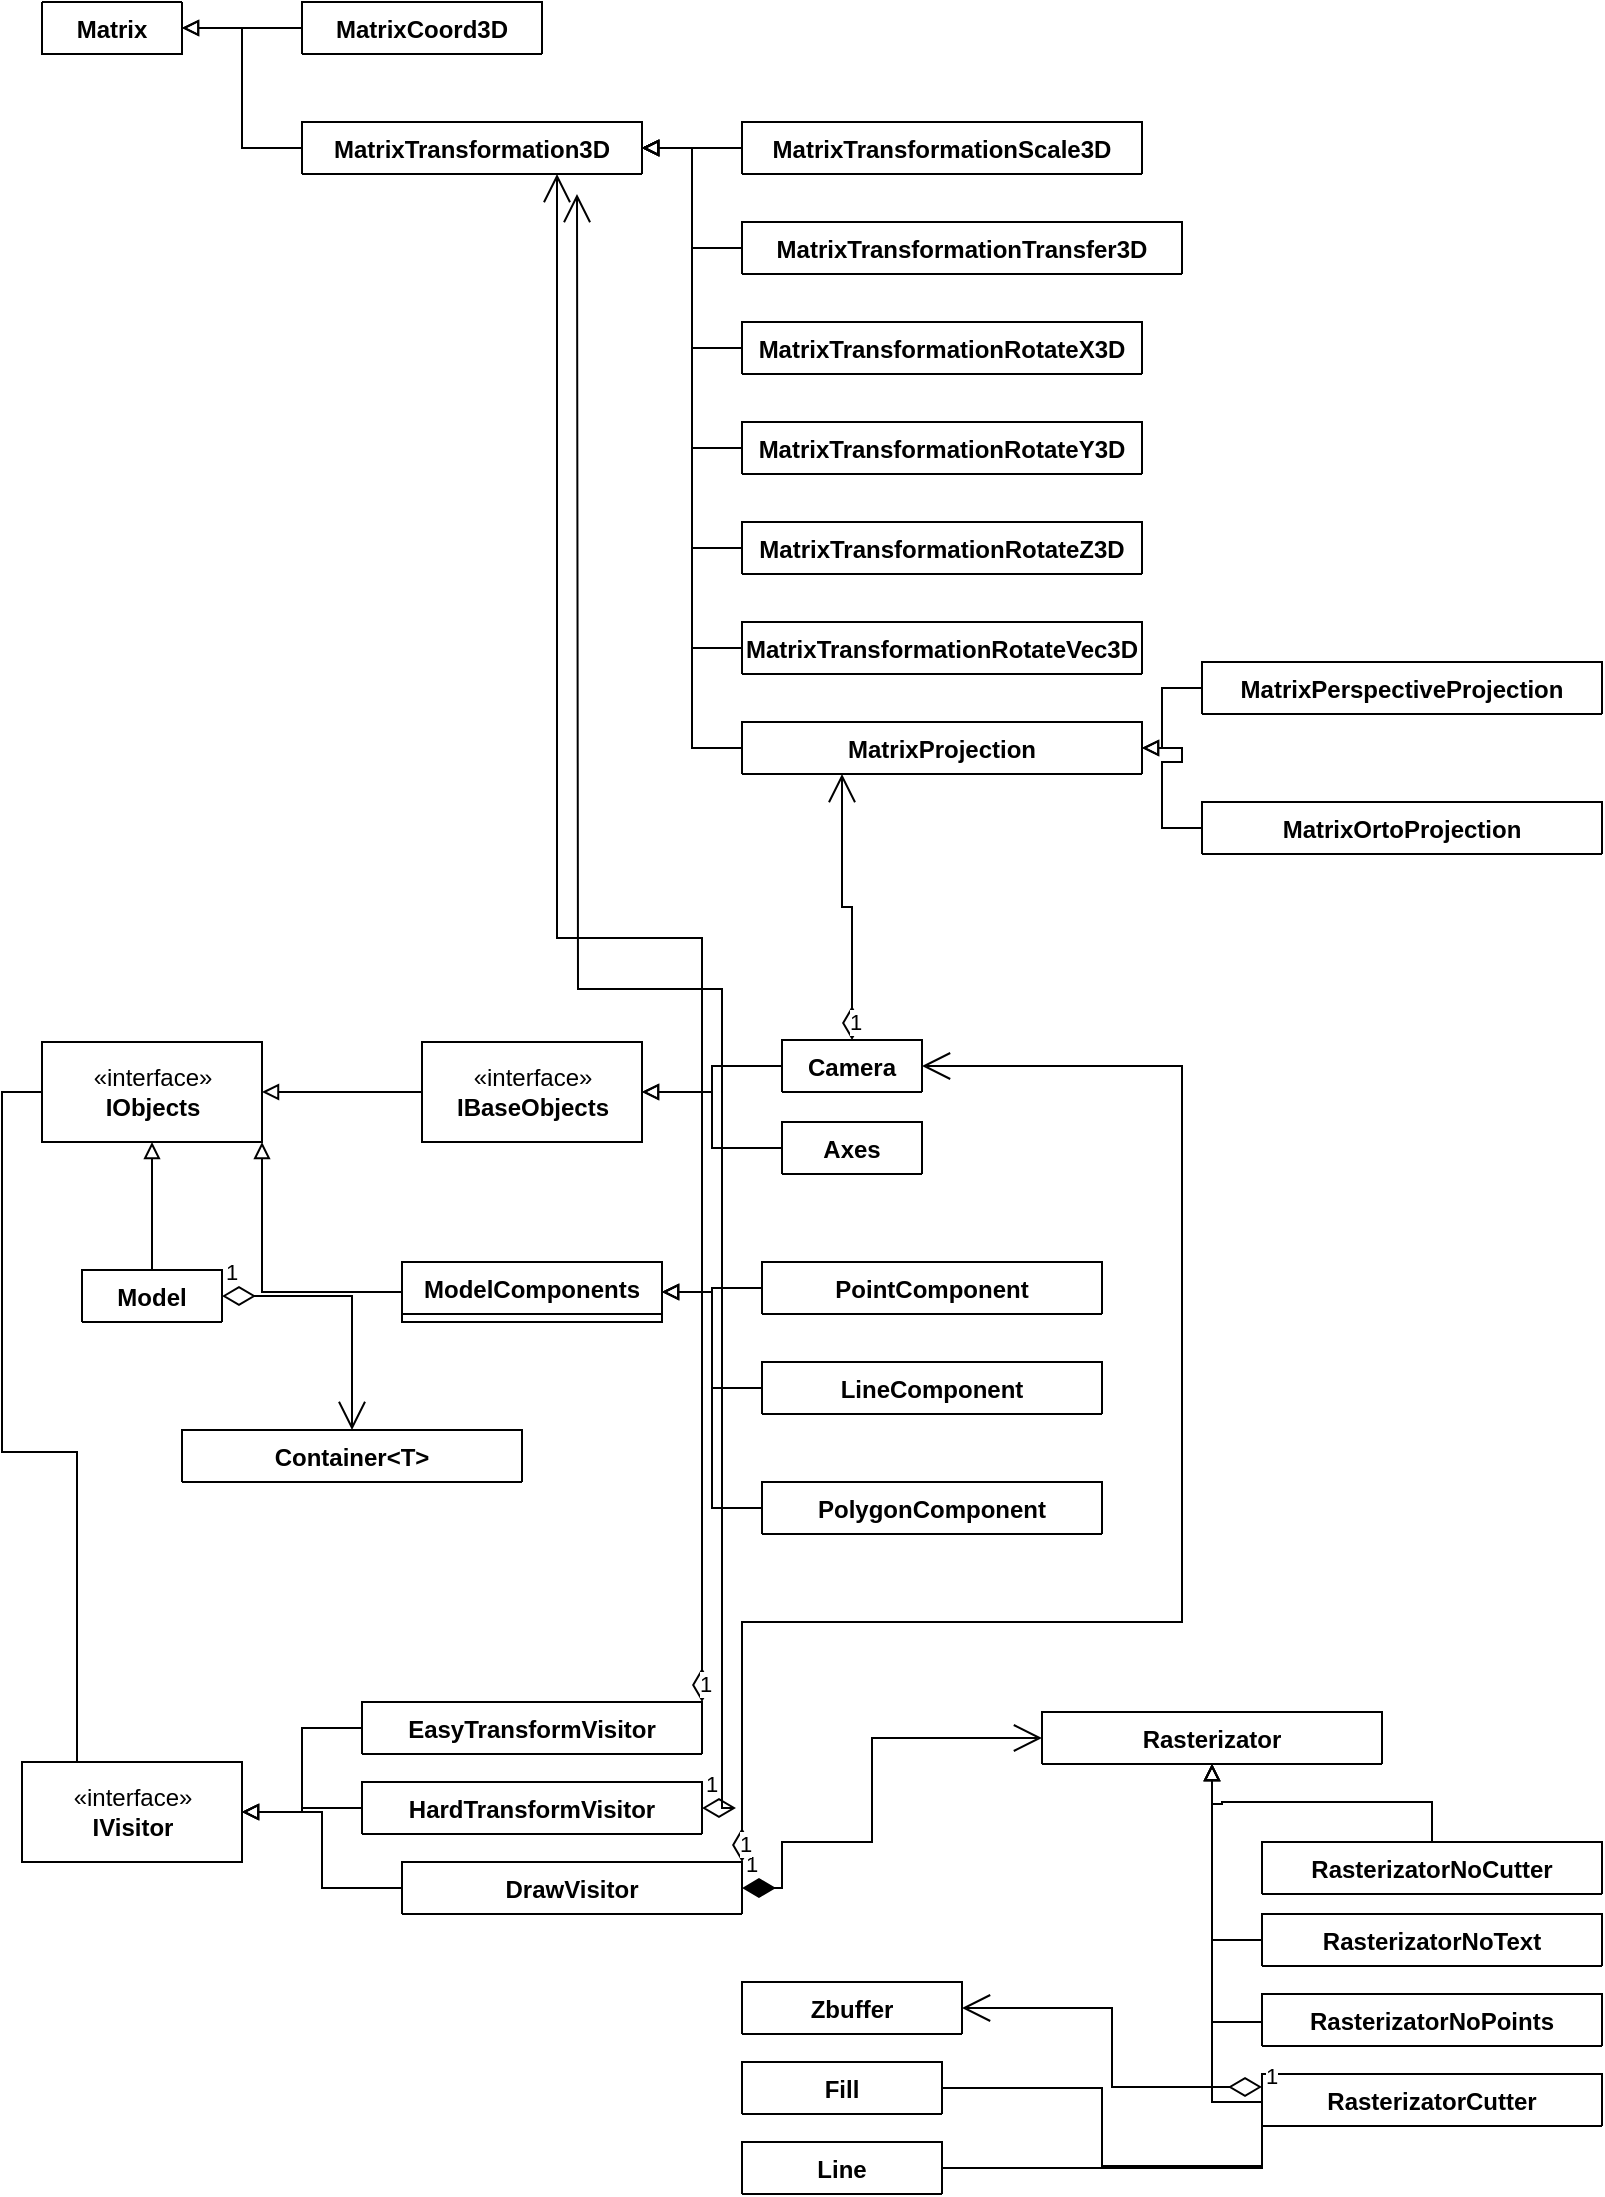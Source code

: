 <mxfile version="19.0.3" type="device"><diagram id="nK1IRlZ3N8YumzOzGmvu" name="Страница 1"><mxGraphModel dx="1713" dy="1340" grid="1" gridSize="10" guides="1" tooltips="1" connect="1" arrows="1" fold="1" page="1" pageScale="1" pageWidth="827" pageHeight="1169" math="0" shadow="0"><root><mxCell id="0"/><mxCell id="1" parent="0"/><mxCell id="FPOwByxIEHsB94CilDI8-6" value="Matrix" style="swimlane;fontStyle=1;align=center;verticalAlign=top;childLayout=stackLayout;horizontal=1;startSize=0;horizontalStack=0;resizeParent=1;resizeParentMax=0;resizeLast=0;collapsible=1;marginBottom=0;" parent="1" vertex="1" collapsed="1"><mxGeometry x="30" y="40" width="70" height="26" as="geometry"><mxRectangle x="50" y="40" width="160" height="34" as="alternateBounds"/></mxGeometry></mxCell><mxCell id="FPOwByxIEHsB94CilDI8-8" value="" style="line;strokeWidth=1;fillColor=none;align=left;verticalAlign=middle;spacingTop=-1;spacingLeft=3;spacingRight=3;rotatable=0;labelPosition=right;points=[];portConstraint=eastwest;" parent="FPOwByxIEHsB94CilDI8-6" vertex="1"><mxGeometry y="26" width="160" height="8" as="geometry"/></mxCell><mxCell id="FPOwByxIEHsB94CilDI8-10" value="MatrixCoord3D" style="swimlane;fontStyle=1;align=center;verticalAlign=top;childLayout=stackLayout;horizontal=1;startSize=26;horizontalStack=0;resizeParent=1;resizeParentMax=0;resizeLast=0;collapsible=1;marginBottom=0;" parent="1" vertex="1" collapsed="1"><mxGeometry x="160" y="40" width="120" height="26" as="geometry"><mxRectangle x="254" y="40" width="160" height="34" as="alternateBounds"/></mxGeometry></mxCell><mxCell id="FPOwByxIEHsB94CilDI8-12" value="" style="line;strokeWidth=1;fillColor=none;align=left;verticalAlign=middle;spacingTop=-1;spacingLeft=3;spacingRight=3;rotatable=0;labelPosition=right;points=[];portConstraint=eastwest;" parent="FPOwByxIEHsB94CilDI8-10" vertex="1"><mxGeometry y="26" width="160" height="8" as="geometry"/></mxCell><mxCell id="FPOwByxIEHsB94CilDI8-38" style="edgeStyle=orthogonalEdgeStyle;rounded=0;orthogonalLoop=1;jettySize=auto;html=1;exitX=0;exitY=0.5;exitDx=0;exitDy=0;entryX=1;entryY=0.5;entryDx=0;entryDy=0;endArrow=block;endFill=0;" parent="1" source="FPOwByxIEHsB94CilDI8-14" target="FPOwByxIEHsB94CilDI8-6" edge="1"><mxGeometry relative="1" as="geometry"/></mxCell><mxCell id="FPOwByxIEHsB94CilDI8-14" value="MatrixTransformation3D" style="swimlane;fontStyle=1;align=center;verticalAlign=top;childLayout=stackLayout;horizontal=1;startSize=26;horizontalStack=0;resizeParent=1;resizeParentMax=0;resizeLast=0;collapsible=1;marginBottom=0;" parent="1" vertex="1" collapsed="1"><mxGeometry x="160" y="100" width="170" height="26" as="geometry"><mxRectangle x="254" y="100" width="160" height="34" as="alternateBounds"/></mxGeometry></mxCell><mxCell id="FPOwByxIEHsB94CilDI8-16" value="" style="line;strokeWidth=1;fillColor=none;align=left;verticalAlign=middle;spacingTop=-1;spacingLeft=3;spacingRight=3;rotatable=0;labelPosition=right;points=[];portConstraint=eastwest;" parent="FPOwByxIEHsB94CilDI8-14" vertex="1"><mxGeometry y="26" width="160" height="8" as="geometry"/></mxCell><mxCell id="FPOwByxIEHsB94CilDI8-41" style="edgeStyle=orthogonalEdgeStyle;rounded=0;orthogonalLoop=1;jettySize=auto;html=1;entryX=1;entryY=0.5;entryDx=0;entryDy=0;endArrow=block;endFill=0;" parent="1" source="FPOwByxIEHsB94CilDI8-18" target="FPOwByxIEHsB94CilDI8-14" edge="1"><mxGeometry relative="1" as="geometry"/></mxCell><mxCell id="FPOwByxIEHsB94CilDI8-18" value="MatrixTransformationTransfer3D" style="swimlane;fontStyle=1;align=center;verticalAlign=top;childLayout=stackLayout;horizontal=1;startSize=26;horizontalStack=0;resizeParent=1;resizeParentMax=0;resizeLast=0;collapsible=1;marginBottom=0;" parent="1" vertex="1" collapsed="1"><mxGeometry x="380" y="150" width="220" height="26" as="geometry"><mxRectangle x="450" y="150" width="190" height="34" as="alternateBounds"/></mxGeometry></mxCell><mxCell id="FPOwByxIEHsB94CilDI8-19" value="" style="line;strokeWidth=1;fillColor=none;align=left;verticalAlign=middle;spacingTop=-1;spacingLeft=3;spacingRight=3;rotatable=0;labelPosition=right;points=[];portConstraint=eastwest;" parent="FPOwByxIEHsB94CilDI8-18" vertex="1"><mxGeometry y="26" width="190" height="8" as="geometry"/></mxCell><mxCell id="FPOwByxIEHsB94CilDI8-40" style="edgeStyle=orthogonalEdgeStyle;rounded=0;orthogonalLoop=1;jettySize=auto;html=1;endArrow=block;endFill=0;" parent="1" source="FPOwByxIEHsB94CilDI8-20" target="FPOwByxIEHsB94CilDI8-14" edge="1"><mxGeometry relative="1" as="geometry"/></mxCell><mxCell id="FPOwByxIEHsB94CilDI8-20" value="MatrixTransformationScale3D" style="swimlane;fontStyle=1;align=center;verticalAlign=top;childLayout=stackLayout;horizontal=1;startSize=26;horizontalStack=0;resizeParent=1;resizeParentMax=0;resizeLast=0;collapsible=1;marginBottom=0;" parent="1" vertex="1" collapsed="1"><mxGeometry x="380" y="100" width="200" height="26" as="geometry"><mxRectangle x="450" y="100" width="180" height="34" as="alternateBounds"/></mxGeometry></mxCell><mxCell id="FPOwByxIEHsB94CilDI8-21" value="" style="line;strokeWidth=1;fillColor=none;align=left;verticalAlign=middle;spacingTop=-1;spacingLeft=3;spacingRight=3;rotatable=0;labelPosition=right;points=[];portConstraint=eastwest;" parent="FPOwByxIEHsB94CilDI8-20" vertex="1"><mxGeometry y="26" width="180" height="8" as="geometry"/></mxCell><mxCell id="FPOwByxIEHsB94CilDI8-43" style="edgeStyle=orthogonalEdgeStyle;rounded=0;orthogonalLoop=1;jettySize=auto;html=1;entryX=1;entryY=0.5;entryDx=0;entryDy=0;endArrow=block;endFill=0;" parent="1" source="FPOwByxIEHsB94CilDI8-22" target="FPOwByxIEHsB94CilDI8-14" edge="1"><mxGeometry relative="1" as="geometry"/></mxCell><mxCell id="FPOwByxIEHsB94CilDI8-22" value="MatrixTransformationRotateX3D" style="swimlane;fontStyle=1;align=center;verticalAlign=top;childLayout=stackLayout;horizontal=1;startSize=26;horizontalStack=0;resizeParent=1;resizeParentMax=0;resizeLast=0;collapsible=1;marginBottom=0;" parent="1" vertex="1" collapsed="1"><mxGeometry x="380" y="200" width="200" height="26" as="geometry"><mxRectangle x="450" y="100" width="180" height="34" as="alternateBounds"/></mxGeometry></mxCell><mxCell id="FPOwByxIEHsB94CilDI8-23" value="" style="line;strokeWidth=1;fillColor=none;align=left;verticalAlign=middle;spacingTop=-1;spacingLeft=3;spacingRight=3;rotatable=0;labelPosition=right;points=[];portConstraint=eastwest;" parent="FPOwByxIEHsB94CilDI8-22" vertex="1"><mxGeometry y="26" width="180" height="8" as="geometry"/></mxCell><mxCell id="FPOwByxIEHsB94CilDI8-45" style="edgeStyle=orthogonalEdgeStyle;rounded=0;orthogonalLoop=1;jettySize=auto;html=1;entryX=1;entryY=0.5;entryDx=0;entryDy=0;endArrow=block;endFill=0;" parent="1" source="FPOwByxIEHsB94CilDI8-24" target="FPOwByxIEHsB94CilDI8-14" edge="1"><mxGeometry relative="1" as="geometry"/></mxCell><mxCell id="FPOwByxIEHsB94CilDI8-24" value="MatrixTransformationRotateZ3D" style="swimlane;fontStyle=1;align=center;verticalAlign=top;childLayout=stackLayout;horizontal=1;startSize=26;horizontalStack=0;resizeParent=1;resizeParentMax=0;resizeLast=0;collapsible=1;marginBottom=0;" parent="1" vertex="1" collapsed="1"><mxGeometry x="380" y="300" width="200" height="26" as="geometry"><mxRectangle x="450" y="100" width="180" height="34" as="alternateBounds"/></mxGeometry></mxCell><mxCell id="FPOwByxIEHsB94CilDI8-25" value="" style="line;strokeWidth=1;fillColor=none;align=left;verticalAlign=middle;spacingTop=-1;spacingLeft=3;spacingRight=3;rotatable=0;labelPosition=right;points=[];portConstraint=eastwest;" parent="FPOwByxIEHsB94CilDI8-24" vertex="1"><mxGeometry y="26" width="180" height="8" as="geometry"/></mxCell><mxCell id="FPOwByxIEHsB94CilDI8-44" style="edgeStyle=orthogonalEdgeStyle;rounded=0;orthogonalLoop=1;jettySize=auto;html=1;entryX=1;entryY=0.5;entryDx=0;entryDy=0;endArrow=block;endFill=0;" parent="1" source="FPOwByxIEHsB94CilDI8-26" target="FPOwByxIEHsB94CilDI8-14" edge="1"><mxGeometry relative="1" as="geometry"/></mxCell><mxCell id="FPOwByxIEHsB94CilDI8-26" value="MatrixTransformationRotateY3D" style="swimlane;fontStyle=1;align=center;verticalAlign=top;childLayout=stackLayout;horizontal=1;startSize=26;horizontalStack=0;resizeParent=1;resizeParentMax=0;resizeLast=0;collapsible=1;marginBottom=0;" parent="1" vertex="1" collapsed="1"><mxGeometry x="380" y="250" width="200" height="26" as="geometry"><mxRectangle x="450" y="100" width="180" height="34" as="alternateBounds"/></mxGeometry></mxCell><mxCell id="FPOwByxIEHsB94CilDI8-27" value="" style="line;strokeWidth=1;fillColor=none;align=left;verticalAlign=middle;spacingTop=-1;spacingLeft=3;spacingRight=3;rotatable=0;labelPosition=right;points=[];portConstraint=eastwest;" parent="FPOwByxIEHsB94CilDI8-26" vertex="1"><mxGeometry y="26" width="180" height="8" as="geometry"/></mxCell><mxCell id="FPOwByxIEHsB94CilDI8-46" style="edgeStyle=orthogonalEdgeStyle;rounded=0;orthogonalLoop=1;jettySize=auto;html=1;entryX=1;entryY=0.5;entryDx=0;entryDy=0;endArrow=block;endFill=0;" parent="1" source="FPOwByxIEHsB94CilDI8-28" target="FPOwByxIEHsB94CilDI8-14" edge="1"><mxGeometry relative="1" as="geometry"/></mxCell><mxCell id="FPOwByxIEHsB94CilDI8-28" value="MatrixTransformationRotateVec3D" style="swimlane;fontStyle=1;align=center;verticalAlign=top;childLayout=stackLayout;horizontal=1;startSize=26;horizontalStack=0;resizeParent=1;resizeParentMax=0;resizeLast=0;collapsible=1;marginBottom=0;" parent="1" vertex="1" collapsed="1"><mxGeometry x="380" y="350" width="200" height="26" as="geometry"><mxRectangle x="450" y="100" width="180" height="34" as="alternateBounds"/></mxGeometry></mxCell><mxCell id="FPOwByxIEHsB94CilDI8-29" value="" style="line;strokeWidth=1;fillColor=none;align=left;verticalAlign=middle;spacingTop=-1;spacingLeft=3;spacingRight=3;rotatable=0;labelPosition=right;points=[];portConstraint=eastwest;" parent="FPOwByxIEHsB94CilDI8-28" vertex="1"><mxGeometry y="26" width="180" height="8" as="geometry"/></mxCell><mxCell id="FPOwByxIEHsB94CilDI8-47" style="edgeStyle=orthogonalEdgeStyle;rounded=0;orthogonalLoop=1;jettySize=auto;html=1;entryX=1;entryY=0.5;entryDx=0;entryDy=0;endArrow=block;endFill=0;" parent="1" source="FPOwByxIEHsB94CilDI8-30" target="FPOwByxIEHsB94CilDI8-14" edge="1"><mxGeometry relative="1" as="geometry"/></mxCell><mxCell id="FPOwByxIEHsB94CilDI8-30" value="MatrixProjection" style="swimlane;fontStyle=1;align=center;verticalAlign=top;childLayout=stackLayout;horizontal=1;startSize=26;horizontalStack=0;resizeParent=1;resizeParentMax=0;resizeLast=0;collapsible=1;marginBottom=0;" parent="1" vertex="1" collapsed="1"><mxGeometry x="380" y="400" width="200" height="26" as="geometry"><mxRectangle x="450" y="100" width="180" height="34" as="alternateBounds"/></mxGeometry></mxCell><mxCell id="FPOwByxIEHsB94CilDI8-31" value="" style="line;strokeWidth=1;fillColor=none;align=left;verticalAlign=middle;spacingTop=-1;spacingLeft=3;spacingRight=3;rotatable=0;labelPosition=right;points=[];portConstraint=eastwest;" parent="FPOwByxIEHsB94CilDI8-30" vertex="1"><mxGeometry y="26" width="180" height="8" as="geometry"/></mxCell><mxCell id="FPOwByxIEHsB94CilDI8-48" style="edgeStyle=orthogonalEdgeStyle;rounded=0;orthogonalLoop=1;jettySize=auto;html=1;entryX=1;entryY=0.5;entryDx=0;entryDy=0;endArrow=block;endFill=0;" parent="1" source="FPOwByxIEHsB94CilDI8-32" target="FPOwByxIEHsB94CilDI8-30" edge="1"><mxGeometry relative="1" as="geometry"/></mxCell><mxCell id="FPOwByxIEHsB94CilDI8-32" value="MatrixPerspectiveProjection" style="swimlane;fontStyle=1;align=center;verticalAlign=top;childLayout=stackLayout;horizontal=1;startSize=26;horizontalStack=0;resizeParent=1;resizeParentMax=0;resizeLast=0;collapsible=1;marginBottom=0;" parent="1" vertex="1" collapsed="1"><mxGeometry x="610" y="370" width="200" height="26" as="geometry"><mxRectangle x="450" y="100" width="180" height="34" as="alternateBounds"/></mxGeometry></mxCell><mxCell id="FPOwByxIEHsB94CilDI8-33" value="" style="line;strokeWidth=1;fillColor=none;align=left;verticalAlign=middle;spacingTop=-1;spacingLeft=3;spacingRight=3;rotatable=0;labelPosition=right;points=[];portConstraint=eastwest;" parent="FPOwByxIEHsB94CilDI8-32" vertex="1"><mxGeometry y="26" width="180" height="8" as="geometry"/></mxCell><mxCell id="FPOwByxIEHsB94CilDI8-50" style="edgeStyle=orthogonalEdgeStyle;rounded=0;orthogonalLoop=1;jettySize=auto;html=1;entryX=1;entryY=0.5;entryDx=0;entryDy=0;endArrow=block;endFill=0;" parent="1" source="FPOwByxIEHsB94CilDI8-34" target="FPOwByxIEHsB94CilDI8-30" edge="1"><mxGeometry relative="1" as="geometry"/></mxCell><mxCell id="FPOwByxIEHsB94CilDI8-34" value="MatrixOrtoProjection" style="swimlane;fontStyle=1;align=center;verticalAlign=top;childLayout=stackLayout;horizontal=1;startSize=26;horizontalStack=0;resizeParent=1;resizeParentMax=0;resizeLast=0;collapsible=1;marginBottom=0;" parent="1" vertex="1" collapsed="1"><mxGeometry x="610" y="440" width="200" height="26" as="geometry"><mxRectangle x="450" y="100" width="180" height="34" as="alternateBounds"/></mxGeometry></mxCell><mxCell id="FPOwByxIEHsB94CilDI8-35" value="" style="line;strokeWidth=1;fillColor=none;align=left;verticalAlign=middle;spacingTop=-1;spacingLeft=3;spacingRight=3;rotatable=0;labelPosition=right;points=[];portConstraint=eastwest;" parent="FPOwByxIEHsB94CilDI8-34" vertex="1"><mxGeometry y="26" width="180" height="8" as="geometry"/></mxCell><mxCell id="FPOwByxIEHsB94CilDI8-39" style="edgeStyle=orthogonalEdgeStyle;rounded=0;orthogonalLoop=1;jettySize=auto;html=1;exitX=0;exitY=0.5;exitDx=0;exitDy=0;entryX=1;entryY=0.5;entryDx=0;entryDy=0;endArrow=block;endFill=0;" parent="1" source="FPOwByxIEHsB94CilDI8-10" target="FPOwByxIEHsB94CilDI8-6" edge="1"><mxGeometry relative="1" as="geometry"><mxPoint x="170" y="123" as="sourcePoint"/><mxPoint x="110" y="63" as="targetPoint"/></mxGeometry></mxCell><mxCell id="FPOwByxIEHsB94CilDI8-52" value="«interface»&lt;br&gt;&lt;b&gt;IObjects&lt;/b&gt;" style="html=1;" parent="1" vertex="1"><mxGeometry x="30" y="560" width="110" height="50" as="geometry"/></mxCell><mxCell id="FPOwByxIEHsB94CilDI8-68" style="edgeStyle=orthogonalEdgeStyle;rounded=0;orthogonalLoop=1;jettySize=auto;html=1;endArrow=block;endFill=0;" parent="1" source="FPOwByxIEHsB94CilDI8-53" target="FPOwByxIEHsB94CilDI8-52" edge="1"><mxGeometry relative="1" as="geometry"/></mxCell><mxCell id="FPOwByxIEHsB94CilDI8-53" value="«interface»&lt;br&gt;&lt;b&gt;IBaseObjects&lt;/b&gt;" style="html=1;" parent="1" vertex="1"><mxGeometry x="220" y="560" width="110" height="50" as="geometry"/></mxCell><mxCell id="FPOwByxIEHsB94CilDI8-69" style="edgeStyle=orthogonalEdgeStyle;rounded=0;orthogonalLoop=1;jettySize=auto;html=1;entryX=1;entryY=0.5;entryDx=0;entryDy=0;endArrow=block;endFill=0;" parent="1" source="FPOwByxIEHsB94CilDI8-54" target="FPOwByxIEHsB94CilDI8-53" edge="1"><mxGeometry relative="1" as="geometry"/></mxCell><mxCell id="FPOwByxIEHsB94CilDI8-54" value="Camera" style="swimlane;fontStyle=1;align=center;verticalAlign=top;childLayout=stackLayout;horizontal=1;startSize=26;horizontalStack=0;resizeParent=1;resizeParentMax=0;resizeLast=0;collapsible=1;marginBottom=0;" parent="1" vertex="1" collapsed="1"><mxGeometry x="400" y="559" width="70" height="26" as="geometry"><mxRectangle x="50" y="40" width="160" height="34" as="alternateBounds"/></mxGeometry></mxCell><mxCell id="FPOwByxIEHsB94CilDI8-55" value="" style="line;strokeWidth=1;fillColor=none;align=left;verticalAlign=middle;spacingTop=-1;spacingLeft=3;spacingRight=3;rotatable=0;labelPosition=right;points=[];portConstraint=eastwest;" parent="FPOwByxIEHsB94CilDI8-54" vertex="1"><mxGeometry y="26" width="160" height="8" as="geometry"/></mxCell><mxCell id="FPOwByxIEHsB94CilDI8-70" style="edgeStyle=orthogonalEdgeStyle;rounded=0;orthogonalLoop=1;jettySize=auto;html=1;entryX=1;entryY=0.5;entryDx=0;entryDy=0;endArrow=block;endFill=0;" parent="1" source="FPOwByxIEHsB94CilDI8-56" target="FPOwByxIEHsB94CilDI8-53" edge="1"><mxGeometry relative="1" as="geometry"/></mxCell><mxCell id="FPOwByxIEHsB94CilDI8-56" value="Axes" style="swimlane;fontStyle=1;align=center;verticalAlign=top;childLayout=stackLayout;horizontal=1;startSize=26;horizontalStack=0;resizeParent=1;resizeParentMax=0;resizeLast=0;collapsible=1;marginBottom=0;" parent="1" vertex="1" collapsed="1"><mxGeometry x="400" y="600" width="70" height="26" as="geometry"><mxRectangle x="50" y="40" width="160" height="34" as="alternateBounds"/></mxGeometry></mxCell><mxCell id="FPOwByxIEHsB94CilDI8-57" value="" style="line;strokeWidth=1;fillColor=none;align=left;verticalAlign=middle;spacingTop=-1;spacingLeft=3;spacingRight=3;rotatable=0;labelPosition=right;points=[];portConstraint=eastwest;" parent="FPOwByxIEHsB94CilDI8-56" vertex="1"><mxGeometry y="26" width="160" height="8" as="geometry"/></mxCell><mxCell id="FPOwByxIEHsB94CilDI8-72" style="edgeStyle=orthogonalEdgeStyle;rounded=0;orthogonalLoop=1;jettySize=auto;html=1;entryX=1;entryY=1;entryDx=0;entryDy=0;endArrow=block;endFill=0;" parent="1" source="FPOwByxIEHsB94CilDI8-58" target="FPOwByxIEHsB94CilDI8-52" edge="1"><mxGeometry relative="1" as="geometry"/></mxCell><mxCell id="FPOwByxIEHsB94CilDI8-58" value="ModelComponents" style="swimlane;fontStyle=1;align=center;verticalAlign=top;childLayout=stackLayout;horizontal=1;startSize=26;horizontalStack=0;resizeParent=1;resizeParentMax=0;resizeLast=0;collapsible=1;marginBottom=0;" parent="1" vertex="1" collapsed="1"><mxGeometry x="210" y="670" width="130" height="30" as="geometry"><mxRectangle x="50" y="40" width="160" height="34" as="alternateBounds"/></mxGeometry></mxCell><mxCell id="FPOwByxIEHsB94CilDI8-59" value="" style="line;strokeWidth=1;fillColor=none;align=left;verticalAlign=middle;spacingTop=-1;spacingLeft=3;spacingRight=3;rotatable=0;labelPosition=right;points=[];portConstraint=eastwest;" parent="FPOwByxIEHsB94CilDI8-58" vertex="1"><mxGeometry y="26" width="160" height="8" as="geometry"/></mxCell><mxCell id="FPOwByxIEHsB94CilDI8-73" style="edgeStyle=orthogonalEdgeStyle;rounded=0;orthogonalLoop=1;jettySize=auto;html=1;entryX=1;entryY=0.5;entryDx=0;entryDy=0;endArrow=block;endFill=0;" parent="1" source="FPOwByxIEHsB94CilDI8-60" target="FPOwByxIEHsB94CilDI8-58" edge="1"><mxGeometry relative="1" as="geometry"/></mxCell><mxCell id="FPOwByxIEHsB94CilDI8-60" value="PointComponent" style="swimlane;fontStyle=1;align=center;verticalAlign=top;childLayout=stackLayout;horizontal=1;startSize=26;horizontalStack=0;resizeParent=1;resizeParentMax=0;resizeLast=0;collapsible=1;marginBottom=0;" parent="1" vertex="1" collapsed="1"><mxGeometry x="390" y="670" width="170" height="26" as="geometry"><mxRectangle x="450" y="100" width="180" height="34" as="alternateBounds"/></mxGeometry></mxCell><mxCell id="FPOwByxIEHsB94CilDI8-61" value="" style="line;strokeWidth=1;fillColor=none;align=left;verticalAlign=middle;spacingTop=-1;spacingLeft=3;spacingRight=3;rotatable=0;labelPosition=right;points=[];portConstraint=eastwest;" parent="FPOwByxIEHsB94CilDI8-60" vertex="1"><mxGeometry y="26" width="180" height="8" as="geometry"/></mxCell><mxCell id="FPOwByxIEHsB94CilDI8-74" style="edgeStyle=orthogonalEdgeStyle;rounded=0;orthogonalLoop=1;jettySize=auto;html=1;entryX=1;entryY=0.5;entryDx=0;entryDy=0;endArrow=block;endFill=0;" parent="1" source="FPOwByxIEHsB94CilDI8-62" target="FPOwByxIEHsB94CilDI8-58" edge="1"><mxGeometry relative="1" as="geometry"/></mxCell><mxCell id="FPOwByxIEHsB94CilDI8-62" value="LineComponent" style="swimlane;fontStyle=1;align=center;verticalAlign=top;childLayout=stackLayout;horizontal=1;startSize=26;horizontalStack=0;resizeParent=1;resizeParentMax=0;resizeLast=0;collapsible=1;marginBottom=0;" parent="1" vertex="1" collapsed="1"><mxGeometry x="390" y="720" width="170" height="26" as="geometry"><mxRectangle x="450" y="100" width="180" height="34" as="alternateBounds"/></mxGeometry></mxCell><mxCell id="FPOwByxIEHsB94CilDI8-63" value="" style="line;strokeWidth=1;fillColor=none;align=left;verticalAlign=middle;spacingTop=-1;spacingLeft=3;spacingRight=3;rotatable=0;labelPosition=right;points=[];portConstraint=eastwest;" parent="FPOwByxIEHsB94CilDI8-62" vertex="1"><mxGeometry y="26" width="180" height="8" as="geometry"/></mxCell><mxCell id="FPOwByxIEHsB94CilDI8-75" style="edgeStyle=orthogonalEdgeStyle;rounded=0;orthogonalLoop=1;jettySize=auto;html=1;entryX=1;entryY=0.5;entryDx=0;entryDy=0;endArrow=block;endFill=0;" parent="1" source="FPOwByxIEHsB94CilDI8-64" target="FPOwByxIEHsB94CilDI8-58" edge="1"><mxGeometry relative="1" as="geometry"/></mxCell><mxCell id="FPOwByxIEHsB94CilDI8-64" value="PolygonComponent" style="swimlane;fontStyle=1;align=center;verticalAlign=top;childLayout=stackLayout;horizontal=1;startSize=26;horizontalStack=0;resizeParent=1;resizeParentMax=0;resizeLast=0;collapsible=1;marginBottom=0;" parent="1" vertex="1" collapsed="1"><mxGeometry x="390" y="780" width="170" height="26" as="geometry"><mxRectangle x="450" y="100" width="180" height="34" as="alternateBounds"/></mxGeometry></mxCell><mxCell id="FPOwByxIEHsB94CilDI8-65" value="" style="line;strokeWidth=1;fillColor=none;align=left;verticalAlign=middle;spacingTop=-1;spacingLeft=3;spacingRight=3;rotatable=0;labelPosition=right;points=[];portConstraint=eastwest;" parent="FPOwByxIEHsB94CilDI8-64" vertex="1"><mxGeometry y="26" width="180" height="8" as="geometry"/></mxCell><mxCell id="FPOwByxIEHsB94CilDI8-71" style="edgeStyle=orthogonalEdgeStyle;rounded=0;orthogonalLoop=1;jettySize=auto;html=1;entryX=0.5;entryY=1;entryDx=0;entryDy=0;endArrow=block;endFill=0;" parent="1" source="FPOwByxIEHsB94CilDI8-66" target="FPOwByxIEHsB94CilDI8-52" edge="1"><mxGeometry relative="1" as="geometry"/></mxCell><mxCell id="FPOwByxIEHsB94CilDI8-66" value="Model" style="swimlane;fontStyle=1;align=center;verticalAlign=top;childLayout=stackLayout;horizontal=1;startSize=26;horizontalStack=0;resizeParent=1;resizeParentMax=0;resizeLast=0;collapsible=1;marginBottom=0;" parent="1" vertex="1" collapsed="1"><mxGeometry x="50" y="674" width="70" height="26" as="geometry"><mxRectangle x="50" y="40" width="160" height="34" as="alternateBounds"/></mxGeometry></mxCell><mxCell id="FPOwByxIEHsB94CilDI8-67" value="" style="line;strokeWidth=1;fillColor=none;align=left;verticalAlign=middle;spacingTop=-1;spacingLeft=3;spacingRight=3;rotatable=0;labelPosition=right;points=[];portConstraint=eastwest;" parent="FPOwByxIEHsB94CilDI8-66" vertex="1"><mxGeometry y="26" width="160" height="8" as="geometry"/></mxCell><mxCell id="FPOwByxIEHsB94CilDI8-104" style="edgeStyle=orthogonalEdgeStyle;rounded=0;orthogonalLoop=1;jettySize=auto;html=1;exitX=0.25;exitY=0;exitDx=0;exitDy=0;entryX=0;entryY=0.5;entryDx=0;entryDy=0;endArrow=none;endFill=0;" parent="1" source="FPOwByxIEHsB94CilDI8-76" target="FPOwByxIEHsB94CilDI8-52" edge="1"><mxGeometry relative="1" as="geometry"/></mxCell><mxCell id="FPOwByxIEHsB94CilDI8-76" value="«interface»&lt;br&gt;&lt;b&gt;IVisitor&lt;/b&gt;" style="html=1;" parent="1" vertex="1"><mxGeometry x="20" y="920" width="110" height="50" as="geometry"/></mxCell><mxCell id="FPOwByxIEHsB94CilDI8-83" style="edgeStyle=orthogonalEdgeStyle;rounded=0;orthogonalLoop=1;jettySize=auto;html=1;entryX=1;entryY=0.5;entryDx=0;entryDy=0;endArrow=block;endFill=0;" parent="1" source="FPOwByxIEHsB94CilDI8-77" target="FPOwByxIEHsB94CilDI8-76" edge="1"><mxGeometry relative="1" as="geometry"/></mxCell><mxCell id="FPOwByxIEHsB94CilDI8-77" value="EasyTransformVisitor" style="swimlane;fontStyle=1;align=center;verticalAlign=top;childLayout=stackLayout;horizontal=1;startSize=26;horizontalStack=0;resizeParent=1;resizeParentMax=0;resizeLast=0;collapsible=1;marginBottom=0;" parent="1" vertex="1" collapsed="1"><mxGeometry x="190" y="890" width="170" height="26" as="geometry"><mxRectangle x="450" y="100" width="180" height="34" as="alternateBounds"/></mxGeometry></mxCell><mxCell id="FPOwByxIEHsB94CilDI8-78" value="" style="line;strokeWidth=1;fillColor=none;align=left;verticalAlign=middle;spacingTop=-1;spacingLeft=3;spacingRight=3;rotatable=0;labelPosition=right;points=[];portConstraint=eastwest;" parent="FPOwByxIEHsB94CilDI8-77" vertex="1"><mxGeometry y="26" width="180" height="8" as="geometry"/></mxCell><mxCell id="FPOwByxIEHsB94CilDI8-86" style="edgeStyle=orthogonalEdgeStyle;rounded=0;orthogonalLoop=1;jettySize=auto;html=1;entryX=1;entryY=0.5;entryDx=0;entryDy=0;endArrow=block;endFill=0;" parent="1" source="FPOwByxIEHsB94CilDI8-79" target="FPOwByxIEHsB94CilDI8-76" edge="1"><mxGeometry relative="1" as="geometry"/></mxCell><mxCell id="FPOwByxIEHsB94CilDI8-79" value="HardTransformVisitor" style="swimlane;fontStyle=1;align=center;verticalAlign=top;childLayout=stackLayout;horizontal=1;startSize=26;horizontalStack=0;resizeParent=1;resizeParentMax=0;resizeLast=0;collapsible=1;marginBottom=0;" parent="1" vertex="1" collapsed="1"><mxGeometry x="190" y="930" width="170" height="26" as="geometry"><mxRectangle x="450" y="100" width="180" height="34" as="alternateBounds"/></mxGeometry></mxCell><mxCell id="FPOwByxIEHsB94CilDI8-80" value="" style="line;strokeWidth=1;fillColor=none;align=left;verticalAlign=middle;spacingTop=-1;spacingLeft=3;spacingRight=3;rotatable=0;labelPosition=right;points=[];portConstraint=eastwest;" parent="FPOwByxIEHsB94CilDI8-79" vertex="1"><mxGeometry y="26" width="180" height="8" as="geometry"/></mxCell><mxCell id="FPOwByxIEHsB94CilDI8-84" style="edgeStyle=orthogonalEdgeStyle;rounded=0;orthogonalLoop=1;jettySize=auto;html=1;entryX=1;entryY=0.5;entryDx=0;entryDy=0;endArrow=block;endFill=0;" parent="1" source="FPOwByxIEHsB94CilDI8-81" target="FPOwByxIEHsB94CilDI8-76" edge="1"><mxGeometry relative="1" as="geometry"/></mxCell><mxCell id="FPOwByxIEHsB94CilDI8-81" value="DrawVisitor" style="swimlane;fontStyle=1;align=center;verticalAlign=top;childLayout=stackLayout;horizontal=1;startSize=26;horizontalStack=0;resizeParent=1;resizeParentMax=0;resizeLast=0;collapsible=1;marginBottom=0;" parent="1" vertex="1" collapsed="1"><mxGeometry x="210" y="970" width="170" height="26" as="geometry"><mxRectangle x="450" y="100" width="180" height="34" as="alternateBounds"/></mxGeometry></mxCell><mxCell id="FPOwByxIEHsB94CilDI8-82" value="" style="line;strokeWidth=1;fillColor=none;align=left;verticalAlign=middle;spacingTop=-1;spacingLeft=3;spacingRight=3;rotatable=0;labelPosition=right;points=[];portConstraint=eastwest;" parent="FPOwByxIEHsB94CilDI8-81" vertex="1"><mxGeometry y="26" width="180" height="8" as="geometry"/></mxCell><mxCell id="FPOwByxIEHsB94CilDI8-87" value="Rasterizator" style="swimlane;fontStyle=1;align=center;verticalAlign=top;childLayout=stackLayout;horizontal=1;startSize=26;horizontalStack=0;resizeParent=1;resizeParentMax=0;resizeLast=0;collapsible=1;marginBottom=0;" parent="1" vertex="1" collapsed="1"><mxGeometry x="530" y="895" width="170" height="26" as="geometry"><mxRectangle x="450" y="100" width="180" height="34" as="alternateBounds"/></mxGeometry></mxCell><mxCell id="FPOwByxIEHsB94CilDI8-88" value="" style="line;strokeWidth=1;fillColor=none;align=left;verticalAlign=middle;spacingTop=-1;spacingLeft=3;spacingRight=3;rotatable=0;labelPosition=right;points=[];portConstraint=eastwest;" parent="FPOwByxIEHsB94CilDI8-87" vertex="1"><mxGeometry y="26" width="180" height="8" as="geometry"/></mxCell><mxCell id="UbutNDuLkC0F6ENQM3Bv-26" style="edgeStyle=orthogonalEdgeStyle;rounded=0;orthogonalLoop=1;jettySize=auto;html=1;entryX=0;entryY=1;entryDx=0;entryDy=0;endArrow=none;endFill=0;" edge="1" parent="1" source="FPOwByxIEHsB94CilDI8-89" target="UbutNDuLkC0F6ENQM3Bv-14"><mxGeometry relative="1" as="geometry"/></mxCell><mxCell id="FPOwByxIEHsB94CilDI8-89" value="Line" style="swimlane;fontStyle=1;align=center;verticalAlign=top;childLayout=stackLayout;horizontal=1;startSize=26;horizontalStack=0;resizeParent=1;resizeParentMax=0;resizeLast=0;collapsible=1;marginBottom=0;" parent="1" vertex="1" collapsed="1"><mxGeometry x="380" y="1110" width="100" height="26" as="geometry"><mxRectangle x="450" y="100" width="180" height="34" as="alternateBounds"/></mxGeometry></mxCell><mxCell id="FPOwByxIEHsB94CilDI8-90" value="" style="line;strokeWidth=1;fillColor=none;align=left;verticalAlign=middle;spacingTop=-1;spacingLeft=3;spacingRight=3;rotatable=0;labelPosition=right;points=[];portConstraint=eastwest;" parent="FPOwByxIEHsB94CilDI8-89" vertex="1"><mxGeometry y="26" width="180" height="8" as="geometry"/></mxCell><mxCell id="UbutNDuLkC0F6ENQM3Bv-25" style="edgeStyle=orthogonalEdgeStyle;rounded=0;orthogonalLoop=1;jettySize=auto;html=1;exitX=1;exitY=0.5;exitDx=0;exitDy=0;entryX=0;entryY=1;entryDx=0;entryDy=0;endArrow=none;endFill=0;" edge="1" parent="1" source="FPOwByxIEHsB94CilDI8-91" target="UbutNDuLkC0F6ENQM3Bv-14"><mxGeometry relative="1" as="geometry"/></mxCell><mxCell id="FPOwByxIEHsB94CilDI8-91" value="Fill" style="swimlane;fontStyle=1;align=center;verticalAlign=top;childLayout=stackLayout;horizontal=1;startSize=26;horizontalStack=0;resizeParent=1;resizeParentMax=0;resizeLast=0;collapsible=1;marginBottom=0;" parent="1" vertex="1" collapsed="1"><mxGeometry x="380" y="1070" width="100" height="26" as="geometry"><mxRectangle x="450" y="100" width="180" height="34" as="alternateBounds"/></mxGeometry></mxCell><mxCell id="FPOwByxIEHsB94CilDI8-92" value="" style="line;strokeWidth=1;fillColor=none;align=left;verticalAlign=middle;spacingTop=-1;spacingLeft=3;spacingRight=3;rotatable=0;labelPosition=right;points=[];portConstraint=eastwest;" parent="FPOwByxIEHsB94CilDI8-91" vertex="1"><mxGeometry y="26" width="180" height="8" as="geometry"/></mxCell><mxCell id="FPOwByxIEHsB94CilDI8-93" value="Zbuffer" style="swimlane;fontStyle=1;align=center;verticalAlign=top;childLayout=stackLayout;horizontal=1;startSize=26;horizontalStack=0;resizeParent=1;resizeParentMax=0;resizeLast=0;collapsible=1;marginBottom=0;" parent="1" vertex="1" collapsed="1"><mxGeometry x="380" y="1030" width="110" height="26" as="geometry"><mxRectangle x="450" y="100" width="180" height="34" as="alternateBounds"/></mxGeometry></mxCell><mxCell id="FPOwByxIEHsB94CilDI8-94" value="" style="line;strokeWidth=1;fillColor=none;align=left;verticalAlign=middle;spacingTop=-1;spacingLeft=3;spacingRight=3;rotatable=0;labelPosition=right;points=[];portConstraint=eastwest;" parent="FPOwByxIEHsB94CilDI8-93" vertex="1"><mxGeometry y="26" width="180" height="8" as="geometry"/></mxCell><mxCell id="FPOwByxIEHsB94CilDI8-102" value="1" style="endArrow=open;html=1;endSize=12;startArrow=diamondThin;startSize=14;startFill=1;edgeStyle=orthogonalEdgeStyle;align=left;verticalAlign=bottom;rounded=0;exitX=1;exitY=0.5;exitDx=0;exitDy=0;entryX=0;entryY=0.5;entryDx=0;entryDy=0;" parent="1" source="FPOwByxIEHsB94CilDI8-81" target="FPOwByxIEHsB94CilDI8-87" edge="1"><mxGeometry x="-1" y="3" relative="1" as="geometry"><mxPoint x="200" y="600" as="sourcePoint"/><mxPoint x="360" y="600" as="targetPoint"/><Array as="points"><mxPoint x="400" y="983"/><mxPoint x="400" y="960"/><mxPoint x="445" y="960"/><mxPoint x="445" y="908"/></Array></mxGeometry></mxCell><mxCell id="FPOwByxIEHsB94CilDI8-105" value="1" style="endArrow=open;html=1;endSize=12;startArrow=diamondThin;startSize=14;startFill=0;edgeStyle=orthogonalEdgeStyle;align=left;verticalAlign=bottom;rounded=0;exitX=1;exitY=0;exitDx=0;exitDy=0;entryX=1;entryY=0.5;entryDx=0;entryDy=0;" parent="1" source="FPOwByxIEHsB94CilDI8-81" target="FPOwByxIEHsB94CilDI8-54" edge="1"><mxGeometry x="-1" y="3" relative="1" as="geometry"><mxPoint x="200" y="600" as="sourcePoint"/><mxPoint x="590" y="620" as="targetPoint"/><Array as="points"><mxPoint x="380" y="850"/><mxPoint x="600" y="850"/><mxPoint x="600" y="572"/></Array></mxGeometry></mxCell><mxCell id="FPOwByxIEHsB94CilDI8-106" value="Container&lt;T&gt;" style="swimlane;fontStyle=1;align=center;verticalAlign=top;childLayout=stackLayout;horizontal=1;startSize=26;horizontalStack=0;resizeParent=1;resizeParentMax=0;resizeLast=0;collapsible=1;marginBottom=0;" parent="1" vertex="1" collapsed="1"><mxGeometry x="100" y="754" width="170" height="26" as="geometry"><mxRectangle x="450" y="100" width="180" height="34" as="alternateBounds"/></mxGeometry></mxCell><mxCell id="FPOwByxIEHsB94CilDI8-107" value="" style="line;strokeWidth=1;fillColor=none;align=left;verticalAlign=middle;spacingTop=-1;spacingLeft=3;spacingRight=3;rotatable=0;labelPosition=right;points=[];portConstraint=eastwest;" parent="FPOwByxIEHsB94CilDI8-106" vertex="1"><mxGeometry y="26" width="180" height="8" as="geometry"/></mxCell><mxCell id="FPOwByxIEHsB94CilDI8-108" value="1" style="endArrow=open;html=1;endSize=12;startArrow=diamondThin;startSize=14;startFill=0;edgeStyle=orthogonalEdgeStyle;align=left;verticalAlign=bottom;rounded=0;exitX=1;exitY=0.5;exitDx=0;exitDy=0;entryX=0.5;entryY=0;entryDx=0;entryDy=0;" parent="1" source="FPOwByxIEHsB94CilDI8-66" target="FPOwByxIEHsB94CilDI8-106" edge="1"><mxGeometry x="-1" y="3" relative="1" as="geometry"><mxPoint x="200" y="600" as="sourcePoint"/><mxPoint x="360" y="600" as="targetPoint"/></mxGeometry></mxCell><mxCell id="FPOwByxIEHsB94CilDI8-110" value="1" style="endArrow=open;html=1;endSize=12;startArrow=diamondThin;startSize=14;startFill=0;edgeStyle=orthogonalEdgeStyle;align=left;verticalAlign=bottom;rounded=0;exitX=1;exitY=0;exitDx=0;exitDy=0;entryX=0.75;entryY=1;entryDx=0;entryDy=0;" parent="1" source="FPOwByxIEHsB94CilDI8-77" edge="1" target="FPOwByxIEHsB94CilDI8-14"><mxGeometry x="-1" y="3" relative="1" as="geometry"><mxPoint x="200" y="600" as="sourcePoint"/><mxPoint x="360" y="600" as="targetPoint"/></mxGeometry></mxCell><mxCell id="UbutNDuLkC0F6ENQM3Bv-1" value="1" style="endArrow=open;html=1;endSize=12;startArrow=diamondThin;startSize=14;startFill=0;edgeStyle=orthogonalEdgeStyle;align=left;verticalAlign=bottom;rounded=0;exitX=1;exitY=0.5;exitDx=0;exitDy=0;entryX=0.75;entryY=1;entryDx=0;entryDy=0;" edge="1" parent="1" source="FPOwByxIEHsB94CilDI8-79"><mxGeometry x="-1" y="3" relative="1" as="geometry"><mxPoint x="370" y="900" as="sourcePoint"/><mxPoint x="297.5" y="136" as="targetPoint"/></mxGeometry></mxCell><mxCell id="UbutNDuLkC0F6ENQM3Bv-2" value="1" style="endArrow=open;html=1;endSize=12;startArrow=diamondThin;startSize=14;startFill=0;edgeStyle=orthogonalEdgeStyle;align=left;verticalAlign=bottom;rounded=0;exitX=0.5;exitY=0;exitDx=0;exitDy=0;entryX=0.25;entryY=1;entryDx=0;entryDy=0;" edge="1" parent="1" source="FPOwByxIEHsB94CilDI8-54" target="FPOwByxIEHsB94CilDI8-30"><mxGeometry x="-1" y="3" relative="1" as="geometry"><mxPoint x="250" y="390" as="sourcePoint"/><mxPoint x="410" y="390" as="targetPoint"/></mxGeometry></mxCell><mxCell id="UbutNDuLkC0F6ENQM3Bv-20" style="edgeStyle=orthogonalEdgeStyle;rounded=0;orthogonalLoop=1;jettySize=auto;html=1;entryX=0.5;entryY=1;entryDx=0;entryDy=0;endArrow=block;endFill=0;" edge="1" parent="1" source="UbutNDuLkC0F6ENQM3Bv-10" target="FPOwByxIEHsB94CilDI8-87"><mxGeometry relative="1" as="geometry"/></mxCell><mxCell id="UbutNDuLkC0F6ENQM3Bv-10" value="RasterizatorNoCutter" style="swimlane;fontStyle=1;align=center;verticalAlign=top;childLayout=stackLayout;horizontal=1;startSize=26;horizontalStack=0;resizeParent=1;resizeParentMax=0;resizeLast=0;collapsible=1;marginBottom=0;" vertex="1" collapsed="1" parent="1"><mxGeometry x="640" y="960" width="170" height="26" as="geometry"><mxRectangle x="450" y="100" width="180" height="34" as="alternateBounds"/></mxGeometry></mxCell><mxCell id="UbutNDuLkC0F6ENQM3Bv-11" value="" style="line;strokeWidth=1;fillColor=none;align=left;verticalAlign=middle;spacingTop=-1;spacingLeft=3;spacingRight=3;rotatable=0;labelPosition=right;points=[];portConstraint=eastwest;" vertex="1" parent="UbutNDuLkC0F6ENQM3Bv-10"><mxGeometry y="26" width="180" height="8" as="geometry"/></mxCell><mxCell id="UbutNDuLkC0F6ENQM3Bv-23" style="edgeStyle=orthogonalEdgeStyle;rounded=0;orthogonalLoop=1;jettySize=auto;html=1;entryX=0.5;entryY=1;entryDx=0;entryDy=0;endArrow=block;endFill=0;" edge="1" parent="1" source="UbutNDuLkC0F6ENQM3Bv-14" target="FPOwByxIEHsB94CilDI8-87"><mxGeometry relative="1" as="geometry"><Array as="points"><mxPoint x="615" y="1090"/></Array></mxGeometry></mxCell><mxCell id="UbutNDuLkC0F6ENQM3Bv-14" value="RasterizatorCutter" style="swimlane;fontStyle=1;align=center;verticalAlign=top;childLayout=stackLayout;horizontal=1;startSize=26;horizontalStack=0;resizeParent=1;resizeParentMax=0;resizeLast=0;collapsible=1;marginBottom=0;" vertex="1" collapsed="1" parent="1"><mxGeometry x="640" y="1076" width="170" height="26" as="geometry"><mxRectangle x="450" y="100" width="180" height="34" as="alternateBounds"/></mxGeometry></mxCell><mxCell id="UbutNDuLkC0F6ENQM3Bv-15" value="" style="line;strokeWidth=1;fillColor=none;align=left;verticalAlign=middle;spacingTop=-1;spacingLeft=3;spacingRight=3;rotatable=0;labelPosition=right;points=[];portConstraint=eastwest;" vertex="1" parent="UbutNDuLkC0F6ENQM3Bv-14"><mxGeometry y="26" width="180" height="8" as="geometry"/></mxCell><mxCell id="UbutNDuLkC0F6ENQM3Bv-22" style="edgeStyle=orthogonalEdgeStyle;rounded=0;orthogonalLoop=1;jettySize=auto;html=1;entryX=0.5;entryY=1;entryDx=0;entryDy=0;endArrow=block;endFill=0;" edge="1" parent="1" source="UbutNDuLkC0F6ENQM3Bv-16" target="FPOwByxIEHsB94CilDI8-87"><mxGeometry relative="1" as="geometry"><Array as="points"><mxPoint x="615" y="1050"/></Array></mxGeometry></mxCell><mxCell id="UbutNDuLkC0F6ENQM3Bv-16" value="RasterizatorNoPoints" style="swimlane;fontStyle=1;align=center;verticalAlign=top;childLayout=stackLayout;horizontal=1;startSize=26;horizontalStack=0;resizeParent=1;resizeParentMax=0;resizeLast=0;collapsible=1;marginBottom=0;" vertex="1" collapsed="1" parent="1"><mxGeometry x="640" y="1036" width="170" height="26" as="geometry"><mxRectangle x="450" y="100" width="180" height="34" as="alternateBounds"/></mxGeometry></mxCell><mxCell id="UbutNDuLkC0F6ENQM3Bv-17" value="" style="line;strokeWidth=1;fillColor=none;align=left;verticalAlign=middle;spacingTop=-1;spacingLeft=3;spacingRight=3;rotatable=0;labelPosition=right;points=[];portConstraint=eastwest;" vertex="1" parent="UbutNDuLkC0F6ENQM3Bv-16"><mxGeometry y="26" width="180" height="8" as="geometry"/></mxCell><mxCell id="UbutNDuLkC0F6ENQM3Bv-21" style="edgeStyle=orthogonalEdgeStyle;rounded=0;orthogonalLoop=1;jettySize=auto;html=1;entryX=0.5;entryY=1;entryDx=0;entryDy=0;endArrow=block;endFill=0;" edge="1" parent="1" source="UbutNDuLkC0F6ENQM3Bv-18" target="FPOwByxIEHsB94CilDI8-87"><mxGeometry relative="1" as="geometry"><Array as="points"><mxPoint x="615" y="1009"/></Array></mxGeometry></mxCell><mxCell id="UbutNDuLkC0F6ENQM3Bv-18" value="RasterizatorNoText" style="swimlane;fontStyle=1;align=center;verticalAlign=top;childLayout=stackLayout;horizontal=1;startSize=26;horizontalStack=0;resizeParent=1;resizeParentMax=0;resizeLast=0;collapsible=1;marginBottom=0;" vertex="1" collapsed="1" parent="1"><mxGeometry x="640" y="996" width="170" height="26" as="geometry"><mxRectangle x="450" y="100" width="180" height="34" as="alternateBounds"/></mxGeometry></mxCell><mxCell id="UbutNDuLkC0F6ENQM3Bv-19" value="" style="line;strokeWidth=1;fillColor=none;align=left;verticalAlign=middle;spacingTop=-1;spacingLeft=3;spacingRight=3;rotatable=0;labelPosition=right;points=[];portConstraint=eastwest;" vertex="1" parent="UbutNDuLkC0F6ENQM3Bv-18"><mxGeometry y="26" width="180" height="8" as="geometry"/></mxCell><mxCell id="UbutNDuLkC0F6ENQM3Bv-24" value="1" style="endArrow=open;html=1;endSize=12;startArrow=diamondThin;startSize=14;startFill=0;edgeStyle=orthogonalEdgeStyle;align=left;verticalAlign=bottom;rounded=0;exitX=0;exitY=0.25;exitDx=0;exitDy=0;entryX=1;entryY=0.5;entryDx=0;entryDy=0;" edge="1" parent="1" source="UbutNDuLkC0F6ENQM3Bv-14" target="FPOwByxIEHsB94CilDI8-93"><mxGeometry x="-1" y="3" relative="1" as="geometry"><mxPoint x="590" y="1010" as="sourcePoint"/><mxPoint x="750" y="1010" as="targetPoint"/></mxGeometry></mxCell></root></mxGraphModel></diagram></mxfile>